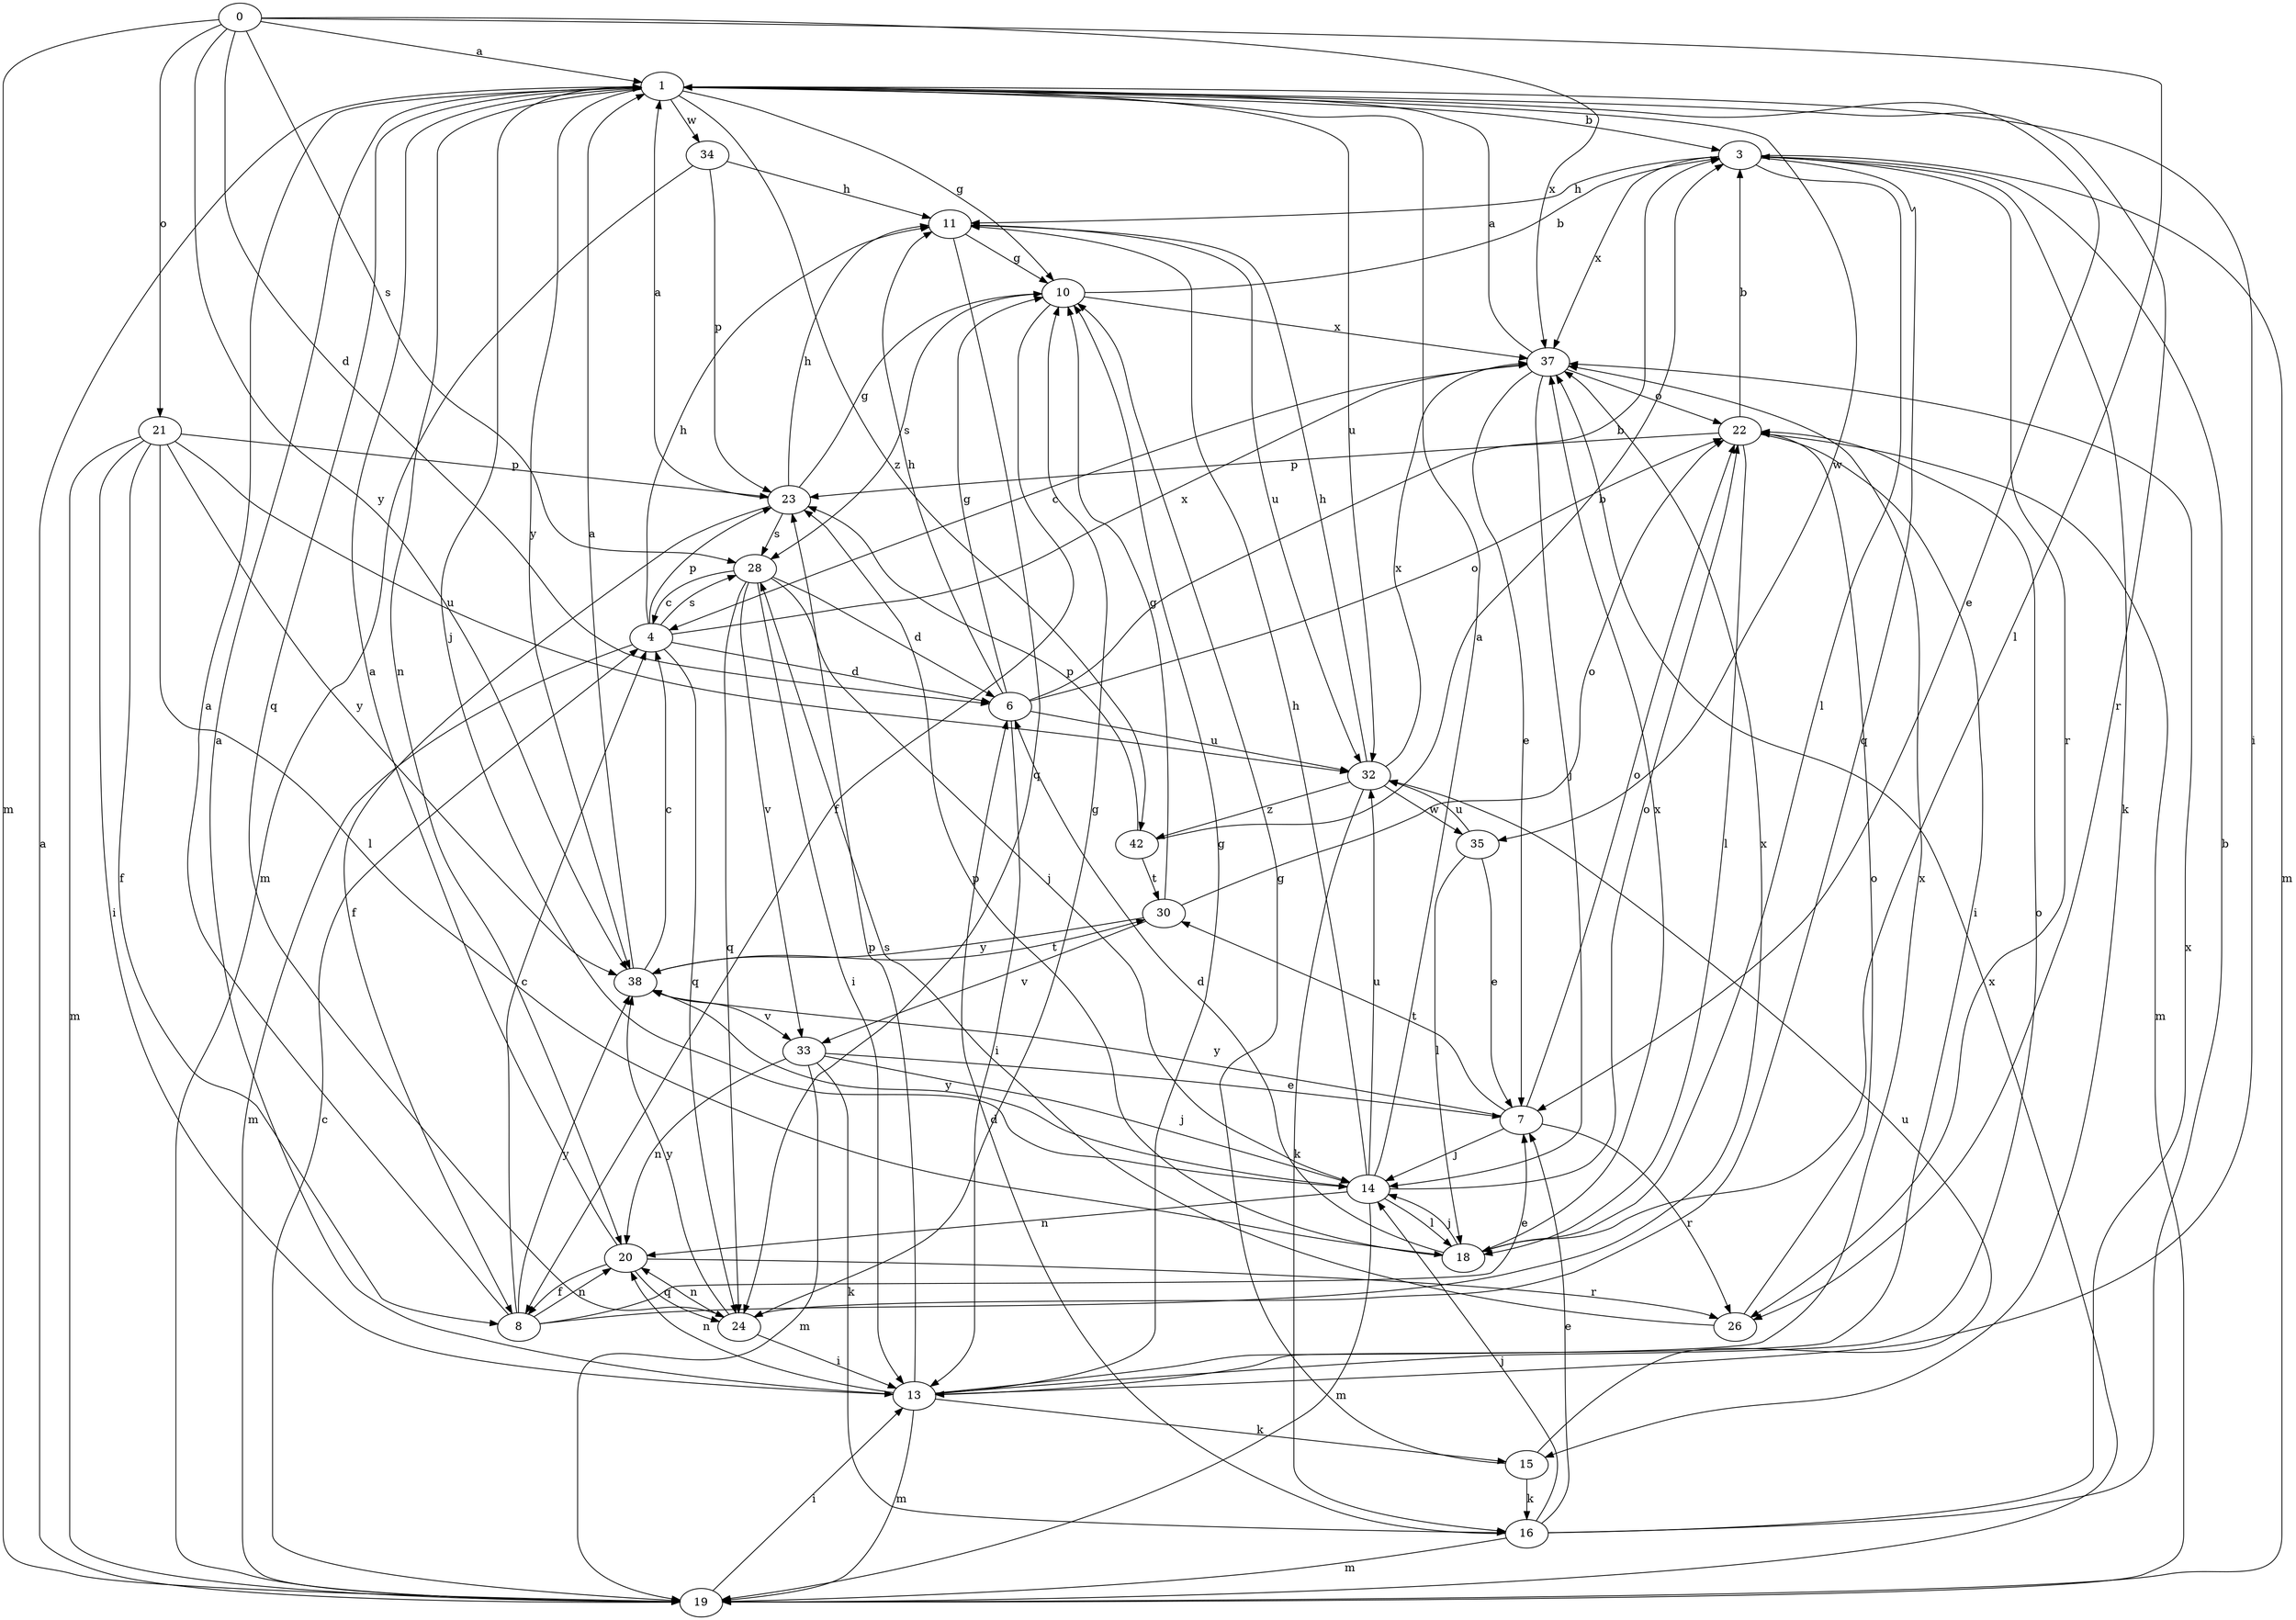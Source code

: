 strict digraph  {
0;
1;
3;
4;
6;
7;
8;
10;
11;
13;
14;
15;
16;
18;
19;
20;
21;
22;
23;
24;
26;
28;
30;
32;
33;
34;
35;
37;
38;
42;
0 -> 1  [label=a];
0 -> 6  [label=d];
0 -> 18  [label=l];
0 -> 19  [label=m];
0 -> 21  [label=o];
0 -> 28  [label=s];
0 -> 37  [label=x];
0 -> 38  [label=y];
1 -> 3  [label=b];
1 -> 7  [label=e];
1 -> 10  [label=g];
1 -> 13  [label=i];
1 -> 14  [label=j];
1 -> 20  [label=n];
1 -> 24  [label=q];
1 -> 26  [label=r];
1 -> 32  [label=u];
1 -> 34  [label=w];
1 -> 35  [label=w];
1 -> 38  [label=y];
1 -> 42  [label=z];
3 -> 11  [label=h];
3 -> 15  [label=k];
3 -> 18  [label=l];
3 -> 19  [label=m];
3 -> 24  [label=q];
3 -> 26  [label=r];
3 -> 37  [label=x];
4 -> 6  [label=d];
4 -> 11  [label=h];
4 -> 19  [label=m];
4 -> 23  [label=p];
4 -> 24  [label=q];
4 -> 28  [label=s];
4 -> 37  [label=x];
6 -> 3  [label=b];
6 -> 10  [label=g];
6 -> 11  [label=h];
6 -> 13  [label=i];
6 -> 22  [label=o];
6 -> 32  [label=u];
7 -> 14  [label=j];
7 -> 22  [label=o];
7 -> 26  [label=r];
7 -> 30  [label=t];
7 -> 38  [label=y];
8 -> 1  [label=a];
8 -> 4  [label=c];
8 -> 7  [label=e];
8 -> 20  [label=n];
8 -> 37  [label=x];
8 -> 38  [label=y];
10 -> 3  [label=b];
10 -> 8  [label=f];
10 -> 28  [label=s];
10 -> 37  [label=x];
11 -> 10  [label=g];
11 -> 24  [label=q];
11 -> 32  [label=u];
13 -> 1  [label=a];
13 -> 10  [label=g];
13 -> 15  [label=k];
13 -> 19  [label=m];
13 -> 20  [label=n];
13 -> 22  [label=o];
13 -> 23  [label=p];
13 -> 37  [label=x];
14 -> 1  [label=a];
14 -> 11  [label=h];
14 -> 18  [label=l];
14 -> 19  [label=m];
14 -> 20  [label=n];
14 -> 22  [label=o];
14 -> 32  [label=u];
14 -> 38  [label=y];
15 -> 10  [label=g];
15 -> 16  [label=k];
15 -> 32  [label=u];
16 -> 3  [label=b];
16 -> 6  [label=d];
16 -> 7  [label=e];
16 -> 14  [label=j];
16 -> 19  [label=m];
16 -> 37  [label=x];
18 -> 6  [label=d];
18 -> 14  [label=j];
18 -> 23  [label=p];
18 -> 37  [label=x];
19 -> 1  [label=a];
19 -> 4  [label=c];
19 -> 13  [label=i];
19 -> 37  [label=x];
20 -> 1  [label=a];
20 -> 8  [label=f];
20 -> 24  [label=q];
20 -> 26  [label=r];
21 -> 8  [label=f];
21 -> 13  [label=i];
21 -> 18  [label=l];
21 -> 19  [label=m];
21 -> 23  [label=p];
21 -> 32  [label=u];
21 -> 38  [label=y];
22 -> 3  [label=b];
22 -> 13  [label=i];
22 -> 18  [label=l];
22 -> 19  [label=m];
22 -> 23  [label=p];
23 -> 1  [label=a];
23 -> 8  [label=f];
23 -> 10  [label=g];
23 -> 11  [label=h];
23 -> 28  [label=s];
24 -> 10  [label=g];
24 -> 13  [label=i];
24 -> 20  [label=n];
24 -> 38  [label=y];
26 -> 22  [label=o];
26 -> 28  [label=s];
28 -> 4  [label=c];
28 -> 6  [label=d];
28 -> 13  [label=i];
28 -> 14  [label=j];
28 -> 24  [label=q];
28 -> 33  [label=v];
30 -> 10  [label=g];
30 -> 22  [label=o];
30 -> 33  [label=v];
30 -> 38  [label=y];
32 -> 11  [label=h];
32 -> 16  [label=k];
32 -> 35  [label=w];
32 -> 37  [label=x];
32 -> 42  [label=z];
33 -> 7  [label=e];
33 -> 14  [label=j];
33 -> 16  [label=k];
33 -> 19  [label=m];
33 -> 20  [label=n];
34 -> 11  [label=h];
34 -> 19  [label=m];
34 -> 23  [label=p];
35 -> 7  [label=e];
35 -> 18  [label=l];
35 -> 32  [label=u];
37 -> 1  [label=a];
37 -> 4  [label=c];
37 -> 7  [label=e];
37 -> 14  [label=j];
37 -> 22  [label=o];
38 -> 1  [label=a];
38 -> 4  [label=c];
38 -> 30  [label=t];
38 -> 33  [label=v];
42 -> 3  [label=b];
42 -> 23  [label=p];
42 -> 30  [label=t];
}
